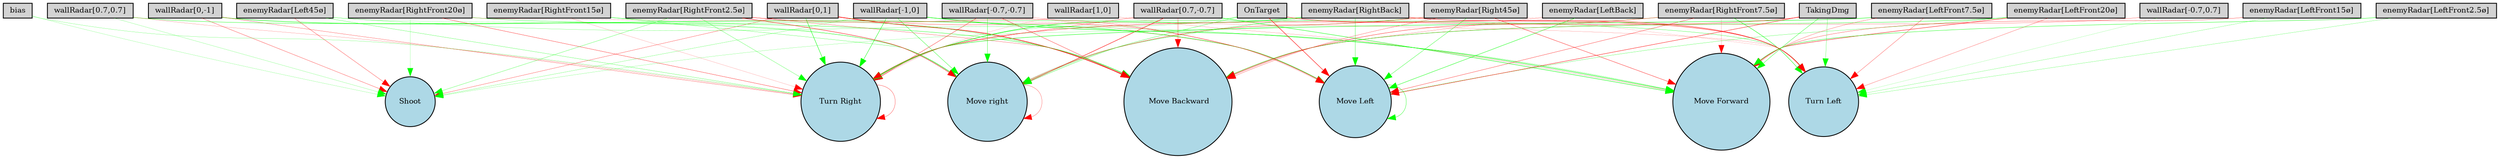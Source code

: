 digraph {
	node [fontsize=9 height=0.2 shape=circle width=0.2]
	"wallRadar[1,0]" [fillcolor=lightgray shape=box style=filled]
	"wallRadar[0,1]" [fillcolor=lightgray shape=box style=filled]
	"wallRadar[-1,0]" [fillcolor=lightgray shape=box style=filled]
	"wallRadar[0,-1]" [fillcolor=lightgray shape=box style=filled]
	"wallRadar[0.7,0.7]" [fillcolor=lightgray shape=box style=filled]
	"wallRadar[-0.7,0.7]" [fillcolor=lightgray shape=box style=filled]
	"wallRadar[-0.7,-0.7]" [fillcolor=lightgray shape=box style=filled]
	"wallRadar[0.7,-0.7]" [fillcolor=lightgray shape=box style=filled]
	"enemyRadar[RightBack]" [fillcolor=lightgray shape=box style=filled]
	"enemyRadar[LeftBack]" [fillcolor=lightgray shape=box style=filled]
	"enemyRadar[Right45ø]" [fillcolor=lightgray shape=box style=filled]
	"enemyRadar[Left45ø]" [fillcolor=lightgray shape=box style=filled]
	"enemyRadar[RightFront20ø]" [fillcolor=lightgray shape=box style=filled]
	"enemyRadar[LeftFront20ø]" [fillcolor=lightgray shape=box style=filled]
	"enemyRadar[RightFront15ø]" [fillcolor=lightgray shape=box style=filled]
	"enemyRadar[LeftFront15ø]" [fillcolor=lightgray shape=box style=filled]
	"enemyRadar[RightFront7.5ø]" [fillcolor=lightgray shape=box style=filled]
	"enemyRadar[LeftFront7.5ø]" [fillcolor=lightgray shape=box style=filled]
	"enemyRadar[RightFront2.5ø]" [fillcolor=lightgray shape=box style=filled]
	"enemyRadar[LeftFront2.5ø]" [fillcolor=lightgray shape=box style=filled]
	OnTarget [fillcolor=lightgray shape=box style=filled]
	TakingDmg [fillcolor=lightgray shape=box style=filled]
	bias [fillcolor=lightgray shape=box style=filled]
	Shoot [fillcolor=lightblue style=filled]
	"Move Forward" [fillcolor=lightblue style=filled]
	" Move Backward" [fillcolor=lightblue style=filled]
	"Move Left" [fillcolor=lightblue style=filled]
	"Move right" [fillcolor=lightblue style=filled]
	"Turn Left" [fillcolor=lightblue style=filled]
	"Turn Right" [fillcolor=lightblue style=filled]
	"enemyRadar[RightFront2.5ø]" -> Shoot [color=green penwidth=0.2568193810587869 style=solid]
	"enemyRadar[LeftFront20ø]" -> " Move Backward" [color=green penwidth=0.36774575931981146 style=solid]
	"enemyRadar[Right45ø]" -> "Turn Left" [color=red penwidth=0.10485927269885646 style=solid]
	"enemyRadar[Left45ø]" -> "Move Forward" [color=green penwidth=0.2044291794821348 style=solid]
	"wallRadar[-1,0]" -> Shoot [color=green penwidth=0.20492027895547396 style=solid]
	"enemyRadar[LeftFront2.5ø]" -> "Turn Left" [color=green penwidth=0.20601853412602222 style=solid]
	"enemyRadar[RightFront15ø]" -> "Move right" [color=green penwidth=0.2439917523321874 style=solid]
	"enemyRadar[RightFront7.5ø]" -> " Move Backward" [color=red penwidth=0.36911516379834697 style=solid]
	"enemyRadar[RightFront7.5ø]" -> "Turn Left" [color=green penwidth=0.45044657212183004 style=solid]
	"enemyRadar[RightFront2.5ø]" -> "Move Left" [color=red penwidth=0.2774666541703954 style=solid]
	"enemyRadar[Right45ø]" -> "Move Forward" [color=red penwidth=0.35565191514249106 style=solid]
	"enemyRadar[Right45ø]" -> "Move right" [color=red penwidth=0.3653461273224816 style=solid]
	"wallRadar[-0.7,0.7]" -> " Move Backward" [color=red penwidth=0.2296394678521886 style=solid]
	"wallRadar[0,-1]" -> "Turn Right" [color=red penwidth=0.2483808459846485 style=solid]
	"enemyRadar[RightFront15ø]" -> " Move Backward" [color=green penwidth=0.2753400380326221 style=solid]
	"enemyRadar[LeftFront15ø]" -> "Turn Left" [color=green penwidth=0.19849416406296946 style=solid]
	bias -> "Turn Right" [color=green penwidth=0.18790987080428279 style=solid]
	"enemyRadar[Left45ø]" -> "Move right" [color=green penwidth=0.1426447067271414 style=solid]
	"enemyRadar[RightFront20ø]" -> "Turn Left" [color=red penwidth=0.14661774910394818 style=solid]
	"wallRadar[-1,0]" -> "Move right" [color=green penwidth=0.3464300913805605 style=solid]
	"enemyRadar[LeftFront20ø]" -> "Move Left" [color=green penwidth=0.2389586358162231 style=solid]
	"enemyRadar[RightBack]" -> "Turn Left" [color=red penwidth=0.4463025632101182 style=solid]
	bias -> Shoot [color=green penwidth=0.15202920942153336 style=solid]
	"enemyRadar[RightFront2.5ø]" -> "Move right" [color=red penwidth=0.4475090638340413 style=solid]
	"wallRadar[1,0]" -> "Turn Right" [color=red penwidth=0.11274834739734696 style=solid]
	"enemyRadar[Left45ø]" -> "Turn Right" [color=green penwidth=0.24712379378288046 style=solid]
	"enemyRadar[RightFront2.5ø]" -> " Move Backward" [color=red penwidth=0.2413532708673819 style=solid]
	"wallRadar[0.7,-0.7]" -> "Turn Right" [color=red penwidth=0.264721875254472 style=solid]
	"wallRadar[0.7,-0.7]" -> " Move Backward" [color=red penwidth=0.302677112909724 style=solid]
	"enemyRadar[RightFront15ø]" -> "Turn Right" [color=red penwidth=0.12429018075301139 style=solid]
	"wallRadar[0.7,0.7]" -> " Move Backward" [color=green penwidth=0.36598792551540615 style=solid]
	TakingDmg -> "Turn Left" [color=green penwidth=0.23480201591078118 style=solid]
	"enemyRadar[LeftBack]" -> " Move Backward" [color=red penwidth=0.1828973879873897 style=solid]
	"wallRadar[0.7,0.7]" -> Shoot [color=green penwidth=0.16653312867921677 style=solid]
	TakingDmg -> "Move Forward" [color=green penwidth=0.33673788850783454 style=solid]
	"wallRadar[-0.7,-0.7]" -> " Move Backward" [color=red penwidth=0.32064738081326216 style=solid]
	"enemyRadar[RightBack]" -> "Turn Right" [color=green penwidth=0.5690854100215738 style=solid]
	"enemyRadar[LeftFront7.5ø]" -> "Turn Right" [color=green penwidth=0.46101286321285273 style=solid]
	"wallRadar[-0.7,0.7]" -> "Turn Left" [color=green penwidth=0.12923773941157227 style=solid]
	OnTarget -> "Turn Left" [color=red penwidth=0.4343912996628282 style=solid]
	"enemyRadar[RightFront7.5ø]" -> "Move Left" [color=red penwidth=0.31243906678984024 style=solid]
	"enemyRadar[RightFront20ø]" -> Shoot [color=green penwidth=0.1460530925360013 style=solid]
	"enemyRadar[LeftFront20ø]" -> "Turn Left" [color=red penwidth=0.22796496602261077 style=solid]
	"enemyRadar[RightFront7.5ø]" -> "Move Forward" [color=red penwidth=0.1491943327146602 style=solid]
	"Turn Right" -> "Turn Right" [color=red penwidth=0.27742912929361296 style=solid]
	"enemyRadar[Right45ø]" -> " Move Backward" [color=red penwidth=0.2370183219158562 style=solid]
	"enemyRadar[RightBack]" -> "Move right" [color=green penwidth=0.2460711668426045 style=solid]
	"wallRadar[0,1]" -> "Move Left" [color=red penwidth=0.2836153567163099 style=solid]
	"wallRadar[0.7,0.7]" -> "Turn Right" [color=red penwidth=0.1589250935616135 style=solid]
	"enemyRadar[RightBack]" -> "Move Left" [color=green penwidth=0.3286969588380769 style=solid]
	"wallRadar[0,1]" -> "Turn Right" [color=green penwidth=0.47322390536332715 style=solid]
	"enemyRadar[RightFront7.5ø]" -> "Move right" [color=green penwidth=0.1207469378131525 style=solid]
	"wallRadar[-0.7,-0.7]" -> "Turn Right" [color=red penwidth=0.33268357710943547 style=solid]
	"enemyRadar[Left45ø]" -> Shoot [color=red penwidth=0.2812975429233828 style=solid]
	"enemyRadar[LeftFront20ø]" -> "Move Forward" [color=red penwidth=0.43672801482156465 style=solid]
	"wallRadar[0,1]" -> " Move Backward" [color=red penwidth=0.6733880713652364 style=solid]
	"enemyRadar[Right45ø]" -> Shoot [color=green penwidth=0.16644673230224707 style=solid]
	"enemyRadar[Right45ø]" -> "Move Left" [color=green penwidth=0.32188640774836125 style=solid]
	"enemyRadar[RightFront20ø]" -> "Move right" [color=green penwidth=0.31644401524667953 style=solid]
	"wallRadar[0,1]" -> Shoot [color=red penwidth=0.2664113144433329 style=solid]
	TakingDmg -> "Turn Right" [color=red penwidth=0.3664355983800467 style=solid]
	"enemyRadar[LeftFront7.5ø]" -> "Move Forward" [color=red penwidth=0.22452073948209042 style=solid]
	OnTarget -> "Turn Right" [color=green penwidth=0.21996693715343663 style=solid]
	"enemyRadar[LeftFront2.5ø]" -> "Move Forward" [color=green penwidth=0.3870131839570963 style=solid]
	"wallRadar[1,0]" -> "Move Forward" [color=red penwidth=0.15299717056358525 style=solid]
	"wallRadar[0.7,-0.7]" -> "Move right" [color=red penwidth=0.5027605132016957 style=solid]
	"wallRadar[-1,0]" -> "Turn Right" [color=green penwidth=0.4358825444493877 style=solid]
	"wallRadar[0.7,-0.7]" -> "Move Forward" [color=green penwidth=0.45549683634296523 style=solid]
	"enemyRadar[RightFront2.5ø]" -> "Turn Right" [color=green penwidth=0.2439202708193009 style=solid]
	"wallRadar[-0.7,-0.7]" -> "Move Left" [color=red penwidth=0.14476337376125406 style=solid]
	"wallRadar[0,-1]" -> "Move Left" [color=green penwidth=0.5103836355262599 style=solid]
	"wallRadar[-1,0]" -> "Turn Left" [color=green penwidth=0.288693842809737 style=solid]
	"enemyRadar[LeftFront15ø]" -> "Move Forward" [color=red penwidth=0.2728342958682919 style=solid]
	TakingDmg -> "Move Left" [color=red penwidth=0.42921824305538403 style=solid]
	"enemyRadar[LeftBack]" -> "Move Left" [color=green penwidth=0.41427858089848224 style=solid]
	"Move Left" -> "Move Left" [color=green penwidth=0.337929068484175 style=solid]
	"enemyRadar[RightFront20ø]" -> "Turn Right" [color=red penwidth=0.3219452699775367 style=solid]
	OnTarget -> "Move Left" [color=red penwidth=0.5170707609200557 style=solid]
	OnTarget -> "Move right" [color=green penwidth=0.28846651347806734 style=solid]
	"Move right" -> "Move right" [color=red penwidth=0.23866708222495323 style=solid]
	"enemyRadar[LeftFront7.5ø]" -> "Turn Left" [color=red penwidth=0.26513846489306325 style=solid]
	"wallRadar[0,-1]" -> Shoot [color=red penwidth=0.2732844517736892 style=solid]
	"wallRadar[-1,0]" -> "Move Forward" [color=green penwidth=0.5238418186734481 style=solid]
	"wallRadar[-0.7,-0.7]" -> "Move right" [color=green penwidth=0.35533384926608436 style=solid]
}
